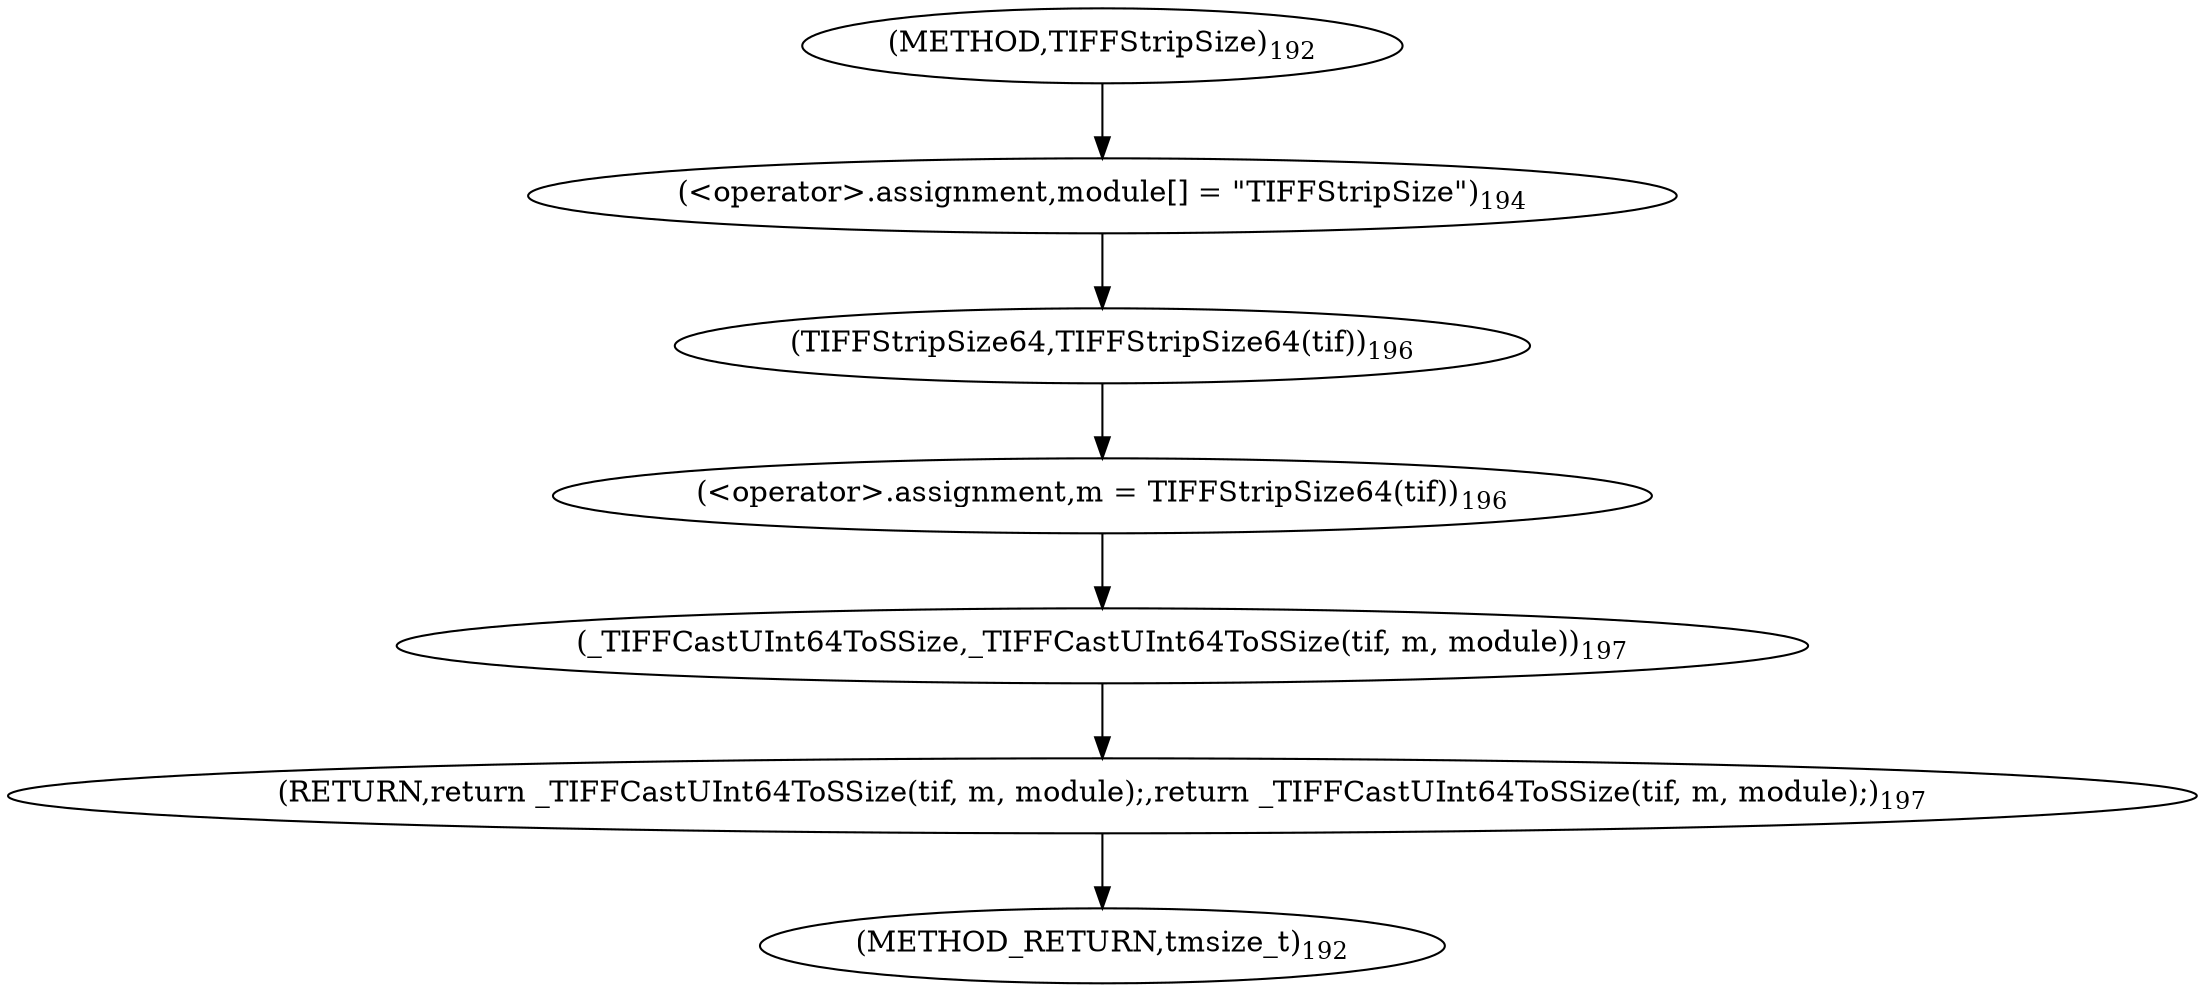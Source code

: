 digraph "TIFFStripSize" {  
"11355" [label = <(&lt;operator&gt;.assignment,module[] = &quot;TIFFStripSize&quot;)<SUB>194</SUB>> ]
"11359" [label = <(&lt;operator&gt;.assignment,m = TIFFStripSize64(tif))<SUB>196</SUB>> ]
"11363" [label = <(RETURN,return _TIFFCastUInt64ToSSize(tif, m, module);,return _TIFFCastUInt64ToSSize(tif, m, module);)<SUB>197</SUB>> ]
"11361" [label = <(TIFFStripSize64,TIFFStripSize64(tif))<SUB>196</SUB>> ]
"11364" [label = <(_TIFFCastUInt64ToSSize,_TIFFCastUInt64ToSSize(tif, m, module))<SUB>197</SUB>> ]
"11351" [label = <(METHOD,TIFFStripSize)<SUB>192</SUB>> ]
"11368" [label = <(METHOD_RETURN,tmsize_t)<SUB>192</SUB>> ]
  "11355" -> "11361" 
  "11359" -> "11364" 
  "11363" -> "11368" 
  "11361" -> "11359" 
  "11364" -> "11363" 
  "11351" -> "11355" 
}
